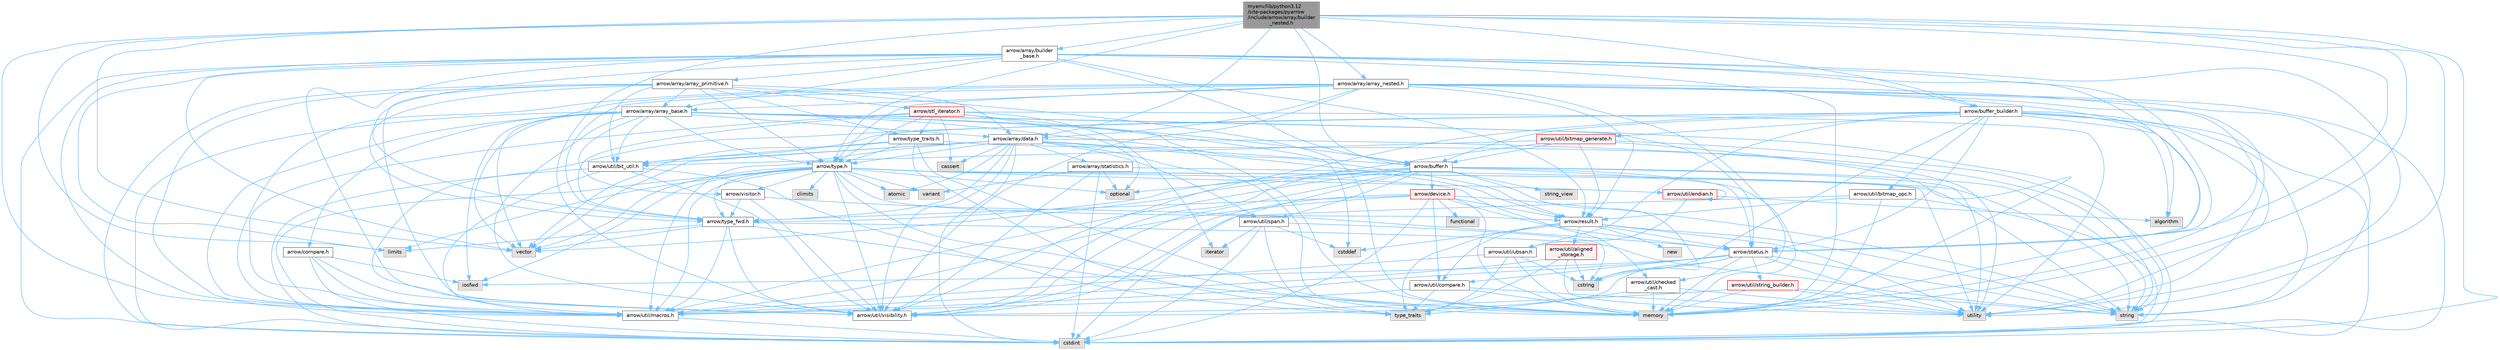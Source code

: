digraph "myenv/lib/python3.12/site-packages/pyarrow/include/arrow/array/builder_nested.h"
{
 // LATEX_PDF_SIZE
  bgcolor="transparent";
  edge [fontname=Helvetica,fontsize=10,labelfontname=Helvetica,labelfontsize=10];
  node [fontname=Helvetica,fontsize=10,shape=box,height=0.2,width=0.4];
  Node1 [id="Node000001",label="myenv/lib/python3.12\l/site-packages/pyarrow\l/include/arrow/array/builder\l_nested.h",height=0.2,width=0.4,color="gray40", fillcolor="grey60", style="filled", fontcolor="black",tooltip=" "];
  Node1 -> Node2 [id="edge1_Node000001_Node000002",color="steelblue1",style="solid",tooltip=" "];
  Node2 [id="Node000002",label="cstdint",height=0.2,width=0.4,color="grey60", fillcolor="#E0E0E0", style="filled",tooltip=" "];
  Node1 -> Node3 [id="edge2_Node000001_Node000003",color="steelblue1",style="solid",tooltip=" "];
  Node3 [id="Node000003",label="limits",height=0.2,width=0.4,color="grey60", fillcolor="#E0E0E0", style="filled",tooltip=" "];
  Node1 -> Node4 [id="edge3_Node000001_Node000004",color="steelblue1",style="solid",tooltip=" "];
  Node4 [id="Node000004",label="memory",height=0.2,width=0.4,color="grey60", fillcolor="#E0E0E0", style="filled",tooltip=" "];
  Node1 -> Node5 [id="edge4_Node000001_Node000005",color="steelblue1",style="solid",tooltip=" "];
  Node5 [id="Node000005",label="utility",height=0.2,width=0.4,color="grey60", fillcolor="#E0E0E0", style="filled",tooltip=" "];
  Node1 -> Node6 [id="edge5_Node000001_Node000006",color="steelblue1",style="solid",tooltip=" "];
  Node6 [id="Node000006",label="vector",height=0.2,width=0.4,color="grey60", fillcolor="#E0E0E0", style="filled",tooltip=" "];
  Node1 -> Node7 [id="edge6_Node000001_Node000007",color="steelblue1",style="solid",tooltip=" "];
  Node7 [id="Node000007",label="arrow/array/array_nested.h",height=0.2,width=0.4,color="grey40", fillcolor="white", style="filled",URL="$array__nested_8h.html",tooltip=" "];
  Node7 -> Node2 [id="edge7_Node000007_Node000002",color="steelblue1",style="solid",tooltip=" "];
  Node7 -> Node4 [id="edge8_Node000007_Node000004",color="steelblue1",style="solid",tooltip=" "];
  Node7 -> Node8 [id="edge9_Node000007_Node000008",color="steelblue1",style="solid",tooltip=" "];
  Node8 [id="Node000008",label="string",height=0.2,width=0.4,color="grey60", fillcolor="#E0E0E0", style="filled",tooltip=" "];
  Node7 -> Node5 [id="edge10_Node000007_Node000005",color="steelblue1",style="solid",tooltip=" "];
  Node7 -> Node6 [id="edge11_Node000007_Node000006",color="steelblue1",style="solid",tooltip=" "];
  Node7 -> Node9 [id="edge12_Node000007_Node000009",color="steelblue1",style="solid",tooltip=" "];
  Node9 [id="Node000009",label="arrow/array/array_base.h",height=0.2,width=0.4,color="grey40", fillcolor="white", style="filled",URL="$array__base_8h.html",tooltip=" "];
  Node9 -> Node2 [id="edge13_Node000009_Node000002",color="steelblue1",style="solid",tooltip=" "];
  Node9 -> Node10 [id="edge14_Node000009_Node000010",color="steelblue1",style="solid",tooltip=" "];
  Node10 [id="Node000010",label="iosfwd",height=0.2,width=0.4,color="grey60", fillcolor="#E0E0E0", style="filled",tooltip=" "];
  Node9 -> Node4 [id="edge15_Node000009_Node000004",color="steelblue1",style="solid",tooltip=" "];
  Node9 -> Node8 [id="edge16_Node000009_Node000008",color="steelblue1",style="solid",tooltip=" "];
  Node9 -> Node6 [id="edge17_Node000009_Node000006",color="steelblue1",style="solid",tooltip=" "];
  Node9 -> Node11 [id="edge18_Node000009_Node000011",color="steelblue1",style="solid",tooltip=" "];
  Node11 [id="Node000011",label="arrow/array/data.h",height=0.2,width=0.4,color="grey40", fillcolor="white", style="filled",URL="$data_8h.html",tooltip=" "];
  Node11 -> Node12 [id="edge19_Node000011_Node000012",color="steelblue1",style="solid",tooltip=" "];
  Node12 [id="Node000012",label="atomic",height=0.2,width=0.4,color="grey60", fillcolor="#E0E0E0", style="filled",tooltip=" "];
  Node11 -> Node13 [id="edge20_Node000011_Node000013",color="steelblue1",style="solid",tooltip=" "];
  Node13 [id="Node000013",label="cassert",height=0.2,width=0.4,color="grey60", fillcolor="#E0E0E0", style="filled",tooltip=" "];
  Node11 -> Node2 [id="edge21_Node000011_Node000002",color="steelblue1",style="solid",tooltip=" "];
  Node11 -> Node4 [id="edge22_Node000011_Node000004",color="steelblue1",style="solid",tooltip=" "];
  Node11 -> Node5 [id="edge23_Node000011_Node000005",color="steelblue1",style="solid",tooltip=" "];
  Node11 -> Node6 [id="edge24_Node000011_Node000006",color="steelblue1",style="solid",tooltip=" "];
  Node11 -> Node14 [id="edge25_Node000011_Node000014",color="steelblue1",style="solid",tooltip=" "];
  Node14 [id="Node000014",label="arrow/array/statistics.h",height=0.2,width=0.4,color="grey40", fillcolor="white", style="filled",URL="$arrow_2array_2statistics_8h.html",tooltip=" "];
  Node14 -> Node2 [id="edge26_Node000014_Node000002",color="steelblue1",style="solid",tooltip=" "];
  Node14 -> Node15 [id="edge27_Node000014_Node000015",color="steelblue1",style="solid",tooltip=" "];
  Node15 [id="Node000015",label="optional",height=0.2,width=0.4,color="grey60", fillcolor="#E0E0E0", style="filled",tooltip=" "];
  Node14 -> Node8 [id="edge28_Node000014_Node000008",color="steelblue1",style="solid",tooltip=" "];
  Node14 -> Node16 [id="edge29_Node000014_Node000016",color="steelblue1",style="solid",tooltip=" "];
  Node16 [id="Node000016",label="variant",height=0.2,width=0.4,color="grey60", fillcolor="#E0E0E0", style="filled",tooltip=" "];
  Node14 -> Node17 [id="edge30_Node000014_Node000017",color="steelblue1",style="solid",tooltip=" "];
  Node17 [id="Node000017",label="arrow/util/visibility.h",height=0.2,width=0.4,color="grey40", fillcolor="white", style="filled",URL="$include_2arrow_2util_2visibility_8h.html",tooltip=" "];
  Node11 -> Node18 [id="edge31_Node000011_Node000018",color="steelblue1",style="solid",tooltip=" "];
  Node18 [id="Node000018",label="arrow/buffer.h",height=0.2,width=0.4,color="grey40", fillcolor="white", style="filled",URL="$buffer_8h.html",tooltip=" "];
  Node18 -> Node2 [id="edge32_Node000018_Node000002",color="steelblue1",style="solid",tooltip=" "];
  Node18 -> Node19 [id="edge33_Node000018_Node000019",color="steelblue1",style="solid",tooltip=" "];
  Node19 [id="Node000019",label="cstring",height=0.2,width=0.4,color="grey60", fillcolor="#E0E0E0", style="filled",tooltip=" "];
  Node18 -> Node4 [id="edge34_Node000018_Node000004",color="steelblue1",style="solid",tooltip=" "];
  Node18 -> Node15 [id="edge35_Node000018_Node000015",color="steelblue1",style="solid",tooltip=" "];
  Node18 -> Node8 [id="edge36_Node000018_Node000008",color="steelblue1",style="solid",tooltip=" "];
  Node18 -> Node20 [id="edge37_Node000018_Node000020",color="steelblue1",style="solid",tooltip=" "];
  Node20 [id="Node000020",label="string_view",height=0.2,width=0.4,color="grey60", fillcolor="#E0E0E0", style="filled",tooltip=" "];
  Node18 -> Node5 [id="edge38_Node000018_Node000005",color="steelblue1",style="solid",tooltip=" "];
  Node18 -> Node6 [id="edge39_Node000018_Node000006",color="steelblue1",style="solid",tooltip=" "];
  Node18 -> Node21 [id="edge40_Node000018_Node000021",color="steelblue1",style="solid",tooltip=" "];
  Node21 [id="Node000021",label="arrow/device.h",height=0.2,width=0.4,color="red", fillcolor="#FFF0F0", style="filled",URL="$device_8h.html",tooltip=" "];
  Node21 -> Node2 [id="edge41_Node000021_Node000002",color="steelblue1",style="solid",tooltip=" "];
  Node21 -> Node22 [id="edge42_Node000021_Node000022",color="steelblue1",style="solid",tooltip=" "];
  Node22 [id="Node000022",label="functional",height=0.2,width=0.4,color="grey60", fillcolor="#E0E0E0", style="filled",tooltip=" "];
  Node21 -> Node4 [id="edge43_Node000021_Node000004",color="steelblue1",style="solid",tooltip=" "];
  Node21 -> Node8 [id="edge44_Node000021_Node000008",color="steelblue1",style="solid",tooltip=" "];
  Node21 -> Node26 [id="edge45_Node000021_Node000026",color="steelblue1",style="solid",tooltip=" "];
  Node26 [id="Node000026",label="arrow/result.h",height=0.2,width=0.4,color="grey40", fillcolor="white", style="filled",URL="$result_8h.html",tooltip=" "];
  Node26 -> Node27 [id="edge46_Node000026_Node000027",color="steelblue1",style="solid",tooltip=" "];
  Node27 [id="Node000027",label="cstddef",height=0.2,width=0.4,color="grey60", fillcolor="#E0E0E0", style="filled",tooltip=" "];
  Node26 -> Node28 [id="edge47_Node000026_Node000028",color="steelblue1",style="solid",tooltip=" "];
  Node28 [id="Node000028",label="new",height=0.2,width=0.4,color="grey60", fillcolor="#E0E0E0", style="filled",tooltip=" "];
  Node26 -> Node8 [id="edge48_Node000026_Node000008",color="steelblue1",style="solid",tooltip=" "];
  Node26 -> Node29 [id="edge49_Node000026_Node000029",color="steelblue1",style="solid",tooltip=" "];
  Node29 [id="Node000029",label="type_traits",height=0.2,width=0.4,color="grey60", fillcolor="#E0E0E0", style="filled",tooltip=" "];
  Node26 -> Node5 [id="edge50_Node000026_Node000005",color="steelblue1",style="solid",tooltip=" "];
  Node26 -> Node30 [id="edge51_Node000026_Node000030",color="steelblue1",style="solid",tooltip=" "];
  Node30 [id="Node000030",label="arrow/status.h",height=0.2,width=0.4,color="grey40", fillcolor="white", style="filled",URL="$status_8h.html",tooltip=" "];
  Node30 -> Node19 [id="edge52_Node000030_Node000019",color="steelblue1",style="solid",tooltip=" "];
  Node30 -> Node10 [id="edge53_Node000030_Node000010",color="steelblue1",style="solid",tooltip=" "];
  Node30 -> Node4 [id="edge54_Node000030_Node000004",color="steelblue1",style="solid",tooltip=" "];
  Node30 -> Node8 [id="edge55_Node000030_Node000008",color="steelblue1",style="solid",tooltip=" "];
  Node30 -> Node5 [id="edge56_Node000030_Node000005",color="steelblue1",style="solid",tooltip=" "];
  Node30 -> Node31 [id="edge57_Node000030_Node000031",color="steelblue1",style="solid",tooltip=" "];
  Node31 [id="Node000031",label="arrow/util/compare.h",height=0.2,width=0.4,color="grey40", fillcolor="white", style="filled",URL="$util_2compare_8h.html",tooltip=" "];
  Node31 -> Node4 [id="edge58_Node000031_Node000004",color="steelblue1",style="solid",tooltip=" "];
  Node31 -> Node29 [id="edge59_Node000031_Node000029",color="steelblue1",style="solid",tooltip=" "];
  Node31 -> Node5 [id="edge60_Node000031_Node000005",color="steelblue1",style="solid",tooltip=" "];
  Node31 -> Node25 [id="edge61_Node000031_Node000025",color="steelblue1",style="solid",tooltip=" "];
  Node25 [id="Node000025",label="arrow/util/macros.h",height=0.2,width=0.4,color="grey40", fillcolor="white", style="filled",URL="$macros_8h.html",tooltip=" "];
  Node25 -> Node2 [id="edge62_Node000025_Node000002",color="steelblue1",style="solid",tooltip=" "];
  Node30 -> Node25 [id="edge63_Node000030_Node000025",color="steelblue1",style="solid",tooltip=" "];
  Node30 -> Node32 [id="edge64_Node000030_Node000032",color="steelblue1",style="solid",tooltip=" "];
  Node32 [id="Node000032",label="arrow/util/string_builder.h",height=0.2,width=0.4,color="red", fillcolor="#FFF0F0", style="filled",URL="$string__builder_8h.html",tooltip=" "];
  Node32 -> Node4 [id="edge65_Node000032_Node000004",color="steelblue1",style="solid",tooltip=" "];
  Node32 -> Node8 [id="edge66_Node000032_Node000008",color="steelblue1",style="solid",tooltip=" "];
  Node32 -> Node5 [id="edge67_Node000032_Node000005",color="steelblue1",style="solid",tooltip=" "];
  Node32 -> Node17 [id="edge68_Node000032_Node000017",color="steelblue1",style="solid",tooltip=" "];
  Node30 -> Node17 [id="edge69_Node000030_Node000017",color="steelblue1",style="solid",tooltip=" "];
  Node26 -> Node34 [id="edge70_Node000026_Node000034",color="steelblue1",style="solid",tooltip=" "];
  Node34 [id="Node000034",label="arrow/util/aligned\l_storage.h",height=0.2,width=0.4,color="red", fillcolor="#FFF0F0", style="filled",URL="$aligned__storage_8h.html",tooltip=" "];
  Node34 -> Node19 [id="edge71_Node000034_Node000019",color="steelblue1",style="solid",tooltip=" "];
  Node34 -> Node29 [id="edge72_Node000034_Node000029",color="steelblue1",style="solid",tooltip=" "];
  Node34 -> Node5 [id="edge73_Node000034_Node000005",color="steelblue1",style="solid",tooltip=" "];
  Node34 -> Node25 [id="edge74_Node000034_Node000025",color="steelblue1",style="solid",tooltip=" "];
  Node26 -> Node31 [id="edge75_Node000026_Node000031",color="steelblue1",style="solid",tooltip=" "];
  Node21 -> Node30 [id="edge76_Node000021_Node000030",color="steelblue1",style="solid",tooltip=" "];
  Node21 -> Node24 [id="edge77_Node000021_Node000024",color="steelblue1",style="solid",tooltip=" "];
  Node24 [id="Node000024",label="arrow/type_fwd.h",height=0.2,width=0.4,color="grey40", fillcolor="white", style="filled",URL="$arrow_2type__fwd_8h.html",tooltip=" "];
  Node24 -> Node3 [id="edge78_Node000024_Node000003",color="steelblue1",style="solid",tooltip=" "];
  Node24 -> Node4 [id="edge79_Node000024_Node000004",color="steelblue1",style="solid",tooltip=" "];
  Node24 -> Node8 [id="edge80_Node000024_Node000008",color="steelblue1",style="solid",tooltip=" "];
  Node24 -> Node6 [id="edge81_Node000024_Node000006",color="steelblue1",style="solid",tooltip=" "];
  Node24 -> Node25 [id="edge82_Node000024_Node000025",color="steelblue1",style="solid",tooltip=" "];
  Node24 -> Node17 [id="edge83_Node000024_Node000017",color="steelblue1",style="solid",tooltip=" "];
  Node21 -> Node31 [id="edge84_Node000021_Node000031",color="steelblue1",style="solid",tooltip=" "];
  Node21 -> Node25 [id="edge85_Node000021_Node000025",color="steelblue1",style="solid",tooltip=" "];
  Node21 -> Node17 [id="edge86_Node000021_Node000017",color="steelblue1",style="solid",tooltip=" "];
  Node18 -> Node30 [id="edge87_Node000018_Node000030",color="steelblue1",style="solid",tooltip=" "];
  Node18 -> Node24 [id="edge88_Node000018_Node000024",color="steelblue1",style="solid",tooltip=" "];
  Node18 -> Node25 [id="edge89_Node000018_Node000025",color="steelblue1",style="solid",tooltip=" "];
  Node18 -> Node36 [id="edge90_Node000018_Node000036",color="steelblue1",style="solid",tooltip=" "];
  Node36 [id="Node000036",label="arrow/util/span.h",height=0.2,width=0.4,color="grey40", fillcolor="white", style="filled",URL="$span_8h.html",tooltip=" "];
  Node36 -> Node27 [id="edge91_Node000036_Node000027",color="steelblue1",style="solid",tooltip=" "];
  Node36 -> Node2 [id="edge92_Node000036_Node000002",color="steelblue1",style="solid",tooltip=" "];
  Node36 -> Node19 [id="edge93_Node000036_Node000019",color="steelblue1",style="solid",tooltip=" "];
  Node36 -> Node37 [id="edge94_Node000036_Node000037",color="steelblue1",style="solid",tooltip=" "];
  Node37 [id="Node000037",label="iterator",height=0.2,width=0.4,color="grey60", fillcolor="#E0E0E0", style="filled",tooltip=" "];
  Node36 -> Node29 [id="edge95_Node000036_Node000029",color="steelblue1",style="solid",tooltip=" "];
  Node18 -> Node17 [id="edge96_Node000018_Node000017",color="steelblue1",style="solid",tooltip=" "];
  Node11 -> Node26 [id="edge97_Node000011_Node000026",color="steelblue1",style="solid",tooltip=" "];
  Node11 -> Node38 [id="edge98_Node000011_Node000038",color="steelblue1",style="solid",tooltip=" "];
  Node38 [id="Node000038",label="arrow/type.h",height=0.2,width=0.4,color="grey40", fillcolor="white", style="filled",URL="$type_8h.html",tooltip=" "];
  Node38 -> Node12 [id="edge99_Node000038_Node000012",color="steelblue1",style="solid",tooltip=" "];
  Node38 -> Node39 [id="edge100_Node000038_Node000039",color="steelblue1",style="solid",tooltip=" "];
  Node39 [id="Node000039",label="climits",height=0.2,width=0.4,color="grey60", fillcolor="#E0E0E0", style="filled",tooltip=" "];
  Node38 -> Node2 [id="edge101_Node000038_Node000002",color="steelblue1",style="solid",tooltip=" "];
  Node38 -> Node10 [id="edge102_Node000038_Node000010",color="steelblue1",style="solid",tooltip=" "];
  Node38 -> Node3 [id="edge103_Node000038_Node000003",color="steelblue1",style="solid",tooltip=" "];
  Node38 -> Node4 [id="edge104_Node000038_Node000004",color="steelblue1",style="solid",tooltip=" "];
  Node38 -> Node15 [id="edge105_Node000038_Node000015",color="steelblue1",style="solid",tooltip=" "];
  Node38 -> Node8 [id="edge106_Node000038_Node000008",color="steelblue1",style="solid",tooltip=" "];
  Node38 -> Node5 [id="edge107_Node000038_Node000005",color="steelblue1",style="solid",tooltip=" "];
  Node38 -> Node16 [id="edge108_Node000038_Node000016",color="steelblue1",style="solid",tooltip=" "];
  Node38 -> Node6 [id="edge109_Node000038_Node000006",color="steelblue1",style="solid",tooltip=" "];
  Node38 -> Node26 [id="edge110_Node000038_Node000026",color="steelblue1",style="solid",tooltip=" "];
  Node38 -> Node24 [id="edge111_Node000038_Node000024",color="steelblue1",style="solid",tooltip=" "];
  Node38 -> Node40 [id="edge112_Node000038_Node000040",color="steelblue1",style="solid",tooltip=" "];
  Node40 [id="Node000040",label="arrow/util/checked\l_cast.h",height=0.2,width=0.4,color="grey40", fillcolor="white", style="filled",URL="$checked__cast_8h.html",tooltip=" "];
  Node40 -> Node4 [id="edge113_Node000040_Node000004",color="steelblue1",style="solid",tooltip=" "];
  Node40 -> Node29 [id="edge114_Node000040_Node000029",color="steelblue1",style="solid",tooltip=" "];
  Node40 -> Node5 [id="edge115_Node000040_Node000005",color="steelblue1",style="solid",tooltip=" "];
  Node38 -> Node41 [id="edge116_Node000038_Node000041",color="steelblue1",style="solid",tooltip=" "];
  Node41 [id="Node000041",label="arrow/util/endian.h",height=0.2,width=0.4,color="red", fillcolor="#FFF0F0", style="filled",URL="$endian_8h.html",tooltip=" "];
  Node41 -> Node41 [id="edge117_Node000041_Node000041",color="steelblue1",style="solid",tooltip=" "];
  Node41 -> Node42 [id="edge118_Node000041_Node000042",color="steelblue1",style="solid",tooltip=" "];
  Node42 [id="Node000042",label="algorithm",height=0.2,width=0.4,color="grey60", fillcolor="#E0E0E0", style="filled",tooltip=" "];
  Node41 -> Node45 [id="edge119_Node000041_Node000045",color="steelblue1",style="solid",tooltip=" "];
  Node45 [id="Node000045",label="arrow/util/ubsan.h",height=0.2,width=0.4,color="grey40", fillcolor="white", style="filled",URL="$ubsan_8h.html",tooltip=" "];
  Node45 -> Node19 [id="edge120_Node000045_Node000019",color="steelblue1",style="solid",tooltip=" "];
  Node45 -> Node4 [id="edge121_Node000045_Node000004",color="steelblue1",style="solid",tooltip=" "];
  Node45 -> Node29 [id="edge122_Node000045_Node000029",color="steelblue1",style="solid",tooltip=" "];
  Node45 -> Node25 [id="edge123_Node000045_Node000025",color="steelblue1",style="solid",tooltip=" "];
  Node38 -> Node25 [id="edge124_Node000038_Node000025",color="steelblue1",style="solid",tooltip=" "];
  Node38 -> Node17 [id="edge125_Node000038_Node000017",color="steelblue1",style="solid",tooltip=" "];
  Node38 -> Node46 [id="edge126_Node000038_Node000046",color="steelblue1",style="solid",tooltip=" "];
  Node46 [id="Node000046",label="arrow/visitor.h",height=0.2,width=0.4,color="grey40", fillcolor="white", style="filled",URL="$visitor_8h.html",tooltip=" "];
  Node46 -> Node30 [id="edge127_Node000046_Node000030",color="steelblue1",style="solid",tooltip=" "];
  Node46 -> Node24 [id="edge128_Node000046_Node000024",color="steelblue1",style="solid",tooltip=" "];
  Node46 -> Node17 [id="edge129_Node000046_Node000017",color="steelblue1",style="solid",tooltip=" "];
  Node11 -> Node24 [id="edge130_Node000011_Node000024",color="steelblue1",style="solid",tooltip=" "];
  Node11 -> Node47 [id="edge131_Node000011_Node000047",color="steelblue1",style="solid",tooltip=" "];
  Node47 [id="Node000047",label="arrow/util/bit_util.h",height=0.2,width=0.4,color="grey40", fillcolor="white", style="filled",URL="$bit__util_8h.html",tooltip=" "];
  Node47 -> Node2 [id="edge132_Node000047_Node000002",color="steelblue1",style="solid",tooltip=" "];
  Node47 -> Node29 [id="edge133_Node000047_Node000029",color="steelblue1",style="solid",tooltip=" "];
  Node47 -> Node25 [id="edge134_Node000047_Node000025",color="steelblue1",style="solid",tooltip=" "];
  Node47 -> Node17 [id="edge135_Node000047_Node000017",color="steelblue1",style="solid",tooltip=" "];
  Node11 -> Node25 [id="edge136_Node000011_Node000025",color="steelblue1",style="solid",tooltip=" "];
  Node11 -> Node36 [id="edge137_Node000011_Node000036",color="steelblue1",style="solid",tooltip=" "];
  Node11 -> Node17 [id="edge138_Node000011_Node000017",color="steelblue1",style="solid",tooltip=" "];
  Node9 -> Node18 [id="edge139_Node000009_Node000018",color="steelblue1",style="solid",tooltip=" "];
  Node9 -> Node48 [id="edge140_Node000009_Node000048",color="steelblue1",style="solid",tooltip=" "];
  Node48 [id="Node000048",label="arrow/compare.h",height=0.2,width=0.4,color="grey40", fillcolor="white", style="filled",URL="$compare_8h.html",tooltip=" "];
  Node48 -> Node2 [id="edge141_Node000048_Node000002",color="steelblue1",style="solid",tooltip=" "];
  Node48 -> Node10 [id="edge142_Node000048_Node000010",color="steelblue1",style="solid",tooltip=" "];
  Node48 -> Node25 [id="edge143_Node000048_Node000025",color="steelblue1",style="solid",tooltip=" "];
  Node48 -> Node17 [id="edge144_Node000048_Node000017",color="steelblue1",style="solid",tooltip=" "];
  Node9 -> Node26 [id="edge145_Node000009_Node000026",color="steelblue1",style="solid",tooltip=" "];
  Node9 -> Node30 [id="edge146_Node000009_Node000030",color="steelblue1",style="solid",tooltip=" "];
  Node9 -> Node38 [id="edge147_Node000009_Node000038",color="steelblue1",style="solid",tooltip=" "];
  Node9 -> Node47 [id="edge148_Node000009_Node000047",color="steelblue1",style="solid",tooltip=" "];
  Node9 -> Node25 [id="edge149_Node000009_Node000025",color="steelblue1",style="solid",tooltip=" "];
  Node9 -> Node17 [id="edge150_Node000009_Node000017",color="steelblue1",style="solid",tooltip=" "];
  Node9 -> Node46 [id="edge151_Node000009_Node000046",color="steelblue1",style="solid",tooltip=" "];
  Node7 -> Node11 [id="edge152_Node000007_Node000011",color="steelblue1",style="solid",tooltip=" "];
  Node7 -> Node26 [id="edge153_Node000007_Node000026",color="steelblue1",style="solid",tooltip=" "];
  Node7 -> Node30 [id="edge154_Node000007_Node000030",color="steelblue1",style="solid",tooltip=" "];
  Node7 -> Node38 [id="edge155_Node000007_Node000038",color="steelblue1",style="solid",tooltip=" "];
  Node7 -> Node24 [id="edge156_Node000007_Node000024",color="steelblue1",style="solid",tooltip=" "];
  Node7 -> Node40 [id="edge157_Node000007_Node000040",color="steelblue1",style="solid",tooltip=" "];
  Node7 -> Node25 [id="edge158_Node000007_Node000025",color="steelblue1",style="solid",tooltip=" "];
  Node7 -> Node17 [id="edge159_Node000007_Node000017",color="steelblue1",style="solid",tooltip=" "];
  Node1 -> Node49 [id="edge160_Node000001_Node000049",color="steelblue1",style="solid",tooltip=" "];
  Node49 [id="Node000049",label="arrow/array/builder\l_base.h",height=0.2,width=0.4,color="grey40", fillcolor="white", style="filled",URL="$builder__base_8h.html",tooltip=" "];
  Node49 -> Node42 [id="edge161_Node000049_Node000042",color="steelblue1",style="solid",tooltip=" "];
  Node49 -> Node2 [id="edge162_Node000049_Node000002",color="steelblue1",style="solid",tooltip=" "];
  Node49 -> Node3 [id="edge163_Node000049_Node000003",color="steelblue1",style="solid",tooltip=" "];
  Node49 -> Node4 [id="edge164_Node000049_Node000004",color="steelblue1",style="solid",tooltip=" "];
  Node49 -> Node5 [id="edge165_Node000049_Node000005",color="steelblue1",style="solid",tooltip=" "];
  Node49 -> Node6 [id="edge166_Node000049_Node000006",color="steelblue1",style="solid",tooltip=" "];
  Node49 -> Node9 [id="edge167_Node000049_Node000009",color="steelblue1",style="solid",tooltip=" "];
  Node49 -> Node50 [id="edge168_Node000049_Node000050",color="steelblue1",style="solid",tooltip=" "];
  Node50 [id="Node000050",label="arrow/array/array_primitive.h",height=0.2,width=0.4,color="grey40", fillcolor="white", style="filled",URL="$array__primitive_8h.html",tooltip=" "];
  Node50 -> Node2 [id="edge169_Node000050_Node000002",color="steelblue1",style="solid",tooltip=" "];
  Node50 -> Node4 [id="edge170_Node000050_Node000004",color="steelblue1",style="solid",tooltip=" "];
  Node50 -> Node9 [id="edge171_Node000050_Node000009",color="steelblue1",style="solid",tooltip=" "];
  Node50 -> Node11 [id="edge172_Node000050_Node000011",color="steelblue1",style="solid",tooltip=" "];
  Node50 -> Node51 [id="edge173_Node000050_Node000051",color="steelblue1",style="solid",tooltip=" "];
  Node51 [id="Node000051",label="arrow/stl_iterator.h",height=0.2,width=0.4,color="red", fillcolor="#FFF0F0", style="filled",URL="$stl__iterator_8h.html",tooltip=" "];
  Node51 -> Node13 [id="edge174_Node000051_Node000013",color="steelblue1",style="solid",tooltip=" "];
  Node51 -> Node27 [id="edge175_Node000051_Node000027",color="steelblue1",style="solid",tooltip=" "];
  Node51 -> Node37 [id="edge176_Node000051_Node000037",color="steelblue1",style="solid",tooltip=" "];
  Node51 -> Node15 [id="edge177_Node000051_Node000015",color="steelblue1",style="solid",tooltip=" "];
  Node51 -> Node5 [id="edge178_Node000051_Node000005",color="steelblue1",style="solid",tooltip=" "];
  Node51 -> Node38 [id="edge179_Node000051_Node000038",color="steelblue1",style="solid",tooltip=" "];
  Node51 -> Node24 [id="edge180_Node000051_Node000024",color="steelblue1",style="solid",tooltip=" "];
  Node51 -> Node56 [id="edge181_Node000051_Node000056",color="steelblue1",style="solid",tooltip=" "];
  Node56 [id="Node000056",label="arrow/type_traits.h",height=0.2,width=0.4,color="grey40", fillcolor="white", style="filled",URL="$include_2arrow_2type__traits_8h.html",tooltip=" "];
  Node56 -> Node4 [id="edge182_Node000056_Node000004",color="steelblue1",style="solid",tooltip=" "];
  Node56 -> Node8 [id="edge183_Node000056_Node000008",color="steelblue1",style="solid",tooltip=" "];
  Node56 -> Node29 [id="edge184_Node000056_Node000029",color="steelblue1",style="solid",tooltip=" "];
  Node56 -> Node6 [id="edge185_Node000056_Node000006",color="steelblue1",style="solid",tooltip=" "];
  Node56 -> Node38 [id="edge186_Node000056_Node000038",color="steelblue1",style="solid",tooltip=" "];
  Node56 -> Node47 [id="edge187_Node000056_Node000047",color="steelblue1",style="solid",tooltip=" "];
  Node51 -> Node25 [id="edge188_Node000051_Node000025",color="steelblue1",style="solid",tooltip=" "];
  Node50 -> Node38 [id="edge189_Node000050_Node000038",color="steelblue1",style="solid",tooltip=" "];
  Node50 -> Node24 [id="edge190_Node000050_Node000024",color="steelblue1",style="solid",tooltip=" "];
  Node50 -> Node56 [id="edge191_Node000050_Node000056",color="steelblue1",style="solid",tooltip=" "];
  Node50 -> Node47 [id="edge192_Node000050_Node000047",color="steelblue1",style="solid",tooltip=" "];
  Node50 -> Node25 [id="edge193_Node000050_Node000025",color="steelblue1",style="solid",tooltip=" "];
  Node50 -> Node17 [id="edge194_Node000050_Node000017",color="steelblue1",style="solid",tooltip=" "];
  Node49 -> Node18 [id="edge195_Node000049_Node000018",color="steelblue1",style="solid",tooltip=" "];
  Node49 -> Node57 [id="edge196_Node000049_Node000057",color="steelblue1",style="solid",tooltip=" "];
  Node57 [id="Node000057",label="arrow/buffer_builder.h",height=0.2,width=0.4,color="grey40", fillcolor="white", style="filled",URL="$buffer__builder_8h.html",tooltip=" "];
  Node57 -> Node42 [id="edge197_Node000057_Node000042",color="steelblue1",style="solid",tooltip=" "];
  Node57 -> Node2 [id="edge198_Node000057_Node000002",color="steelblue1",style="solid",tooltip=" "];
  Node57 -> Node19 [id="edge199_Node000057_Node000019",color="steelblue1",style="solid",tooltip=" "];
  Node57 -> Node4 [id="edge200_Node000057_Node000004",color="steelblue1",style="solid",tooltip=" "];
  Node57 -> Node8 [id="edge201_Node000057_Node000008",color="steelblue1",style="solid",tooltip=" "];
  Node57 -> Node5 [id="edge202_Node000057_Node000005",color="steelblue1",style="solid",tooltip=" "];
  Node57 -> Node18 [id="edge203_Node000057_Node000018",color="steelblue1",style="solid",tooltip=" "];
  Node57 -> Node30 [id="edge204_Node000057_Node000030",color="steelblue1",style="solid",tooltip=" "];
  Node57 -> Node47 [id="edge205_Node000057_Node000047",color="steelblue1",style="solid",tooltip=" "];
  Node57 -> Node58 [id="edge206_Node000057_Node000058",color="steelblue1",style="solid",tooltip=" "];
  Node58 [id="Node000058",label="arrow/util/bitmap_generate.h",height=0.2,width=0.4,color="red", fillcolor="#FFF0F0", style="filled",URL="$bitmap__generate_8h.html",tooltip=" "];
  Node58 -> Node2 [id="edge207_Node000058_Node000002",color="steelblue1",style="solid",tooltip=" "];
  Node58 -> Node4 [id="edge208_Node000058_Node000004",color="steelblue1",style="solid",tooltip=" "];
  Node58 -> Node18 [id="edge209_Node000058_Node000018",color="steelblue1",style="solid",tooltip=" "];
  Node58 -> Node26 [id="edge210_Node000058_Node000026",color="steelblue1",style="solid",tooltip=" "];
  Node58 -> Node47 [id="edge211_Node000058_Node000047",color="steelblue1",style="solid",tooltip=" "];
  Node58 -> Node17 [id="edge212_Node000058_Node000017",color="steelblue1",style="solid",tooltip=" "];
  Node57 -> Node60 [id="edge213_Node000057_Node000060",color="steelblue1",style="solid",tooltip=" "];
  Node60 [id="Node000060",label="arrow/util/bitmap_ops.h",height=0.2,width=0.4,color="grey40", fillcolor="white", style="filled",URL="$bitmap__ops_8h.html",tooltip=" "];
  Node60 -> Node2 [id="edge214_Node000060_Node000002",color="steelblue1",style="solid",tooltip=" "];
  Node60 -> Node4 [id="edge215_Node000060_Node000004",color="steelblue1",style="solid",tooltip=" "];
  Node60 -> Node26 [id="edge216_Node000060_Node000026",color="steelblue1",style="solid",tooltip=" "];
  Node60 -> Node17 [id="edge217_Node000060_Node000017",color="steelblue1",style="solid",tooltip=" "];
  Node57 -> Node25 [id="edge218_Node000057_Node000025",color="steelblue1",style="solid",tooltip=" "];
  Node57 -> Node45 [id="edge219_Node000057_Node000045",color="steelblue1",style="solid",tooltip=" "];
  Node57 -> Node17 [id="edge220_Node000057_Node000017",color="steelblue1",style="solid",tooltip=" "];
  Node49 -> Node26 [id="edge221_Node000049_Node000026",color="steelblue1",style="solid",tooltip=" "];
  Node49 -> Node30 [id="edge222_Node000049_Node000030",color="steelblue1",style="solid",tooltip=" "];
  Node49 -> Node24 [id="edge223_Node000049_Node000024",color="steelblue1",style="solid",tooltip=" "];
  Node49 -> Node25 [id="edge224_Node000049_Node000025",color="steelblue1",style="solid",tooltip=" "];
  Node49 -> Node17 [id="edge225_Node000049_Node000017",color="steelblue1",style="solid",tooltip=" "];
  Node1 -> Node11 [id="edge226_Node000001_Node000011",color="steelblue1",style="solid",tooltip=" "];
  Node1 -> Node18 [id="edge227_Node000001_Node000018",color="steelblue1",style="solid",tooltip=" "];
  Node1 -> Node57 [id="edge228_Node000001_Node000057",color="steelblue1",style="solid",tooltip=" "];
  Node1 -> Node30 [id="edge229_Node000001_Node000030",color="steelblue1",style="solid",tooltip=" "];
  Node1 -> Node38 [id="edge230_Node000001_Node000038",color="steelblue1",style="solid",tooltip=" "];
  Node1 -> Node25 [id="edge231_Node000001_Node000025",color="steelblue1",style="solid",tooltip=" "];
  Node1 -> Node17 [id="edge232_Node000001_Node000017",color="steelblue1",style="solid",tooltip=" "];
}
